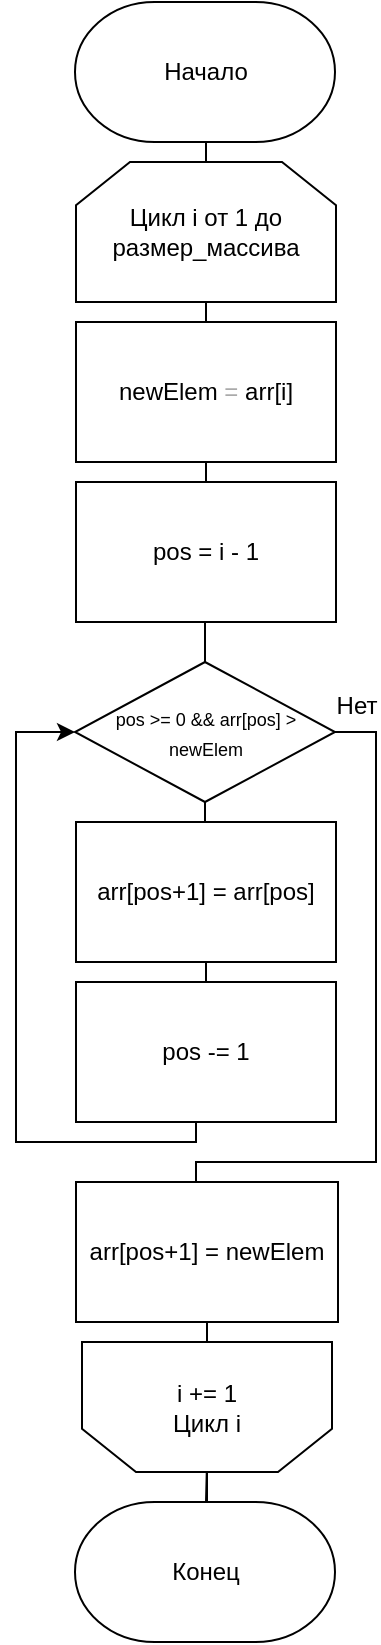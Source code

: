 <mxfile version="11.3.0" type="device" pages="6"><diagram id="YFT6iULKjgdAHKaXJqeJ" name="Page-1"><mxGraphModel dx="1090" dy="646" grid="1" gridSize="10" guides="1" tooltips="1" connect="1" arrows="1" fold="1" page="1" pageScale="1" pageWidth="850" pageHeight="1100" math="0" shadow="0"><root><mxCell id="0"/><mxCell id="1" parent="0"/><mxCell id="cNZarjsXFMbIw3kUUDoz-9" style="edgeStyle=orthogonalEdgeStyle;rounded=0;orthogonalLoop=1;jettySize=auto;html=1;entryX=0.5;entryY=0;entryDx=0;entryDy=0;endArrow=none;endFill=0;" parent="1" target="cNZarjsXFMbIw3kUUDoz-2" edge="1"><mxGeometry relative="1" as="geometry"><mxPoint x="425" y="80" as="sourcePoint"/></mxGeometry></mxCell><mxCell id="cNZarjsXFMbIw3kUUDoz-10" style="edgeStyle=orthogonalEdgeStyle;rounded=0;orthogonalLoop=1;jettySize=auto;html=1;entryX=0.5;entryY=0;entryDx=0;entryDy=0;endArrow=none;endFill=0;" parent="1" source="cNZarjsXFMbIw3kUUDoz-2" target="cNZarjsXFMbIw3kUUDoz-4" edge="1"><mxGeometry relative="1" as="geometry"/></mxCell><mxCell id="cNZarjsXFMbIw3kUUDoz-2" value="Цикл i от 1 до размер_массива" style="shape=loopLimit;whiteSpace=wrap;html=1;size=27;arcSize=25;" parent="1" vertex="1"><mxGeometry x="360" y="90" width="130" height="70" as="geometry"/></mxCell><mxCell id="cNZarjsXFMbIw3kUUDoz-11" style="edgeStyle=orthogonalEdgeStyle;rounded=0;orthogonalLoop=1;jettySize=auto;html=1;entryX=0.5;entryY=0;entryDx=0;entryDy=0;endArrow=none;endFill=0;" parent="1" source="cNZarjsXFMbIw3kUUDoz-4" target="cNZarjsXFMbIw3kUUDoz-5" edge="1"><mxGeometry relative="1" as="geometry"/></mxCell><mxCell id="cNZarjsXFMbIw3kUUDoz-4" value="&lt;span&gt;newElem&lt;/span&gt;&lt;span style=&quot;color: rgb(192 , 192 , 192)&quot;&gt; &lt;/span&gt;&lt;span style=&quot;color: rgb(170 , 170 , 170)&quot;&gt;=&lt;/span&gt;&lt;span style=&quot;color: rgb(192 , 192 , 192)&quot;&gt; &lt;/span&gt;&lt;span&gt;arr[i]&lt;/span&gt;" style="rounded=0;whiteSpace=wrap;html=1;" parent="1" vertex="1"><mxGeometry x="360" y="170" width="130" height="70" as="geometry"/></mxCell><mxCell id="cNZarjsXFMbIw3kUUDoz-13" style="edgeStyle=orthogonalEdgeStyle;rounded=0;orthogonalLoop=1;jettySize=auto;html=1;entryX=0.5;entryY=0;entryDx=0;entryDy=0;endArrow=none;endFill=0;" parent="1" source="cNZarjsXFMbIw3kUUDoz-5" target="cNZarjsXFMbIw3kUUDoz-12" edge="1"><mxGeometry relative="1" as="geometry"><Array as="points"><mxPoint x="425" y="330"/></Array></mxGeometry></mxCell><mxCell id="cNZarjsXFMbIw3kUUDoz-5" value="pos = i - 1" style="rounded=0;whiteSpace=wrap;html=1;" parent="1" vertex="1"><mxGeometry x="360" y="250" width="130" height="70" as="geometry"/></mxCell><mxCell id="cNZarjsXFMbIw3kUUDoz-17" style="edgeStyle=orthogonalEdgeStyle;rounded=0;orthogonalLoop=1;jettySize=auto;html=1;entryX=0.5;entryY=0;entryDx=0;entryDy=0;endArrow=none;endFill=0;" parent="1" source="cNZarjsXFMbIw3kUUDoz-12" target="cNZarjsXFMbIw3kUUDoz-14" edge="1"><mxGeometry relative="1" as="geometry"/></mxCell><mxCell id="cNZarjsXFMbIw3kUUDoz-22" style="edgeStyle=orthogonalEdgeStyle;rounded=0;orthogonalLoop=1;jettySize=auto;html=1;endArrow=none;endFill=0;exitX=1;exitY=0.5;exitDx=0;exitDy=0;entryX=0.5;entryY=0;entryDx=0;entryDy=0;" parent="1" source="cNZarjsXFMbIw3kUUDoz-12" target="cNZarjsXFMbIw3kUUDoz-20" edge="1"><mxGeometry relative="1" as="geometry"><mxPoint x="670" y="580" as="targetPoint"/><Array as="points"><mxPoint x="510" y="375"/><mxPoint x="510" y="590"/><mxPoint x="420" y="590"/></Array></mxGeometry></mxCell><mxCell id="cNZarjsXFMbIw3kUUDoz-23" value="Нет" style="text;html=1;resizable=0;points=[];align=center;verticalAlign=middle;labelBackgroundColor=#ffffff;" parent="cNZarjsXFMbIw3kUUDoz-22" vertex="1" connectable="0"><mxGeometry x="-0.862" y="-1" relative="1" as="geometry"><mxPoint x="-9" y="-16.5" as="offset"/></mxGeometry></mxCell><mxCell id="cNZarjsXFMbIw3kUUDoz-12" value="&lt;font style=&quot;font-size: 9px&quot;&gt;pos &amp;gt;= 0 &amp;amp;&amp;amp; arr[pos] &amp;gt; newElem&lt;/font&gt;" style="rhombus;whiteSpace=wrap;html=1;" parent="1" vertex="1"><mxGeometry x="359.5" y="340" width="130" height="70" as="geometry"/></mxCell><mxCell id="cNZarjsXFMbIw3kUUDoz-18" style="edgeStyle=orthogonalEdgeStyle;rounded=0;orthogonalLoop=1;jettySize=auto;html=1;entryX=0.5;entryY=0;entryDx=0;entryDy=0;endArrow=none;endFill=0;" parent="1" source="cNZarjsXFMbIw3kUUDoz-14" target="cNZarjsXFMbIw3kUUDoz-15" edge="1"><mxGeometry relative="1" as="geometry"/></mxCell><mxCell id="cNZarjsXFMbIw3kUUDoz-14" value="arr[pos+1] = arr[pos]" style="rounded=0;whiteSpace=wrap;html=1;" parent="1" vertex="1"><mxGeometry x="360" y="420" width="130" height="70" as="geometry"/></mxCell><mxCell id="cNZarjsXFMbIw3kUUDoz-24" style="edgeStyle=orthogonalEdgeStyle;rounded=0;orthogonalLoop=1;jettySize=auto;html=1;endArrow=classic;endFill=1;exitX=0.5;exitY=1;exitDx=0;exitDy=0;entryX=0;entryY=0.5;entryDx=0;entryDy=0;" parent="1" source="cNZarjsXFMbIw3kUUDoz-15" target="cNZarjsXFMbIw3kUUDoz-12" edge="1"><mxGeometry relative="1" as="geometry"><mxPoint x="420" y="570" as="sourcePoint"/><Array as="points"><mxPoint x="420" y="580"/><mxPoint x="330" y="580"/><mxPoint x="330" y="375"/></Array><mxPoint x="350" y="350" as="targetPoint"/></mxGeometry></mxCell><mxCell id="cNZarjsXFMbIw3kUUDoz-15" value="pos -= 1" style="rounded=0;whiteSpace=wrap;html=1;" parent="1" vertex="1"><mxGeometry x="360" y="500" width="130" height="70" as="geometry"/></mxCell><mxCell id="cNZarjsXFMbIw3kUUDoz-28" style="edgeStyle=orthogonalEdgeStyle;rounded=0;orthogonalLoop=1;jettySize=auto;html=1;entryX=0.5;entryY=1;entryDx=0;entryDy=0;endArrow=none;endFill=0;" parent="1" source="cNZarjsXFMbIw3kUUDoz-20" target="cNZarjsXFMbIw3kUUDoz-27" edge="1"><mxGeometry relative="1" as="geometry"/></mxCell><mxCell id="cNZarjsXFMbIw3kUUDoz-20" value="arr[pos+1] = newElem" style="rounded=0;whiteSpace=wrap;html=1;" parent="1" vertex="1"><mxGeometry x="360" y="600" width="131" height="70" as="geometry"/></mxCell><mxCell id="8uq_XY_TCyBuWDL_86oq-12" style="edgeStyle=orthogonalEdgeStyle;rounded=0;orthogonalLoop=1;jettySize=auto;html=1;endArrow=none;endFill=0;" parent="1" target="cNZarjsXFMbIw3kUUDoz-27" edge="1"><mxGeometry relative="1" as="geometry"><mxPoint x="425.0" y="760" as="sourcePoint"/></mxGeometry></mxCell><mxCell id="cNZarjsXFMbIw3kUUDoz-27" value="&lt;div&gt;i += 1&lt;/div&gt;&lt;div&gt;Цикл i&lt;br&gt;&lt;/div&gt;" style="shape=loopLimit;align=center;rotation=90;horizontal=0;verticalAlign=middle;fontSize=12;html=1;whiteSpace=wrap;direction=south;size=27;arcSize=25;" parent="1" vertex="1"><mxGeometry x="393" y="650" width="65" height="125" as="geometry"/></mxCell><mxCell id="7KEDGIwUOjClOvQBySKQ-1" value="Начало" style="strokeWidth=1;html=1;shape=mxgraph.flowchart.terminator;whiteSpace=wrap;rounded=0;comic=0;" vertex="1" parent="1"><mxGeometry x="359.5" y="10" width="130" height="70" as="geometry"/></mxCell><mxCell id="7KEDGIwUOjClOvQBySKQ-2" value="Конец" style="strokeWidth=1;html=1;shape=mxgraph.flowchart.terminator;whiteSpace=wrap;rounded=0;comic=0;" vertex="1" parent="1"><mxGeometry x="359.5" y="760" width="130" height="70" as="geometry"/></mxCell></root></mxGraphModel></diagram><diagram id="06wiylZGmH5elr9QY76i" name="Page-2"><mxGraphModel dx="747" dy="443" grid="1" gridSize="10" guides="1" tooltips="1" connect="1" arrows="1" fold="1" page="1" pageScale="1" pageWidth="850" pageHeight="1100" math="0" shadow="0"><root><mxCell id="InSZGjhqbxoN3TbF9fFc-0"/><mxCell id="InSZGjhqbxoN3TbF9fFc-1" parent="InSZGjhqbxoN3TbF9fFc-0"/><mxCell id="6-eEI-pWD3EqtJ_uS21A-2" style="edgeStyle=orthogonalEdgeStyle;rounded=0;orthogonalLoop=1;jettySize=auto;html=1;endArrow=none;endFill=0;dashed=1;" parent="InSZGjhqbxoN3TbF9fFc-1" edge="1"><mxGeometry relative="1" as="geometry"><mxPoint x="520" y="50" as="targetPoint"/><mxPoint x="480" y="50" as="sourcePoint"/></mxGeometry></mxCell><mxCell id="6-eEI-pWD3EqtJ_uS21A-4" style="edgeStyle=orthogonalEdgeStyle;rounded=0;orthogonalLoop=1;jettySize=auto;html=1;entryX=0.5;entryY=0;entryDx=0;entryDy=0;endArrow=none;endFill=0;" parent="InSZGjhqbxoN3TbF9fFc-1" target="6-eEI-pWD3EqtJ_uS21A-3" edge="1"><mxGeometry relative="1" as="geometry"><mxPoint x="420" y="80" as="sourcePoint"/></mxGeometry></mxCell><mxCell id="6-eEI-pWD3EqtJ_uS21A-1" value="qsort(array, first, last)" style="strokeWidth=2;html=1;shape=mxgraph.flowchart.annotation_1;align=left;pointerEvents=1;connectable=0;" parent="InSZGjhqbxoN3TbF9fFc-1" vertex="1"><mxGeometry x="520" y="20" width="50" height="60" as="geometry"/></mxCell><mxCell id="VEq5a-x_BZtb5l6prXis-0" style="edgeStyle=orthogonalEdgeStyle;rounded=0;orthogonalLoop=1;jettySize=auto;html=1;entryX=0.5;entryY=0;entryDx=0;entryDy=0;endArrow=none;endFill=0;exitX=1;exitY=0.5;exitDx=0;exitDy=0;" parent="InSZGjhqbxoN3TbF9fFc-1" source="6-eEI-pWD3EqtJ_uS21A-3" target="6-eEI-pWD3EqtJ_uS21A-5" edge="1"><mxGeometry relative="1" as="geometry"><Array as="points"><mxPoint x="510" y="130"/><mxPoint x="510" y="170"/><mxPoint x="420" y="170"/></Array></mxGeometry></mxCell><mxCell id="VEq5a-x_BZtb5l6prXis-1" value="Да" style="text;html=1;resizable=0;points=[];align=center;verticalAlign=middle;labelBackgroundColor=#ffffff;" parent="VEq5a-x_BZtb5l6prXis-0" vertex="1" connectable="0"><mxGeometry x="-0.647" y="-4" relative="1" as="geometry"><mxPoint x="-6.5" y="-10" as="offset"/></mxGeometry></mxCell><mxCell id="VEq5a-x_BZtb5l6prXis-2" style="edgeStyle=orthogonalEdgeStyle;rounded=0;orthogonalLoop=1;jettySize=auto;html=1;endArrow=classic;endFill=1;exitX=0;exitY=0.5;exitDx=0;exitDy=0;" parent="InSZGjhqbxoN3TbF9fFc-1" source="6-eEI-pWD3EqtJ_uS21A-3" edge="1"><mxGeometry relative="1" as="geometry"><Array as="points"><mxPoint x="340" y="130"/><mxPoint x="340" y="410"/></Array><mxPoint x="420" y="410" as="targetPoint"/></mxGeometry></mxCell><mxCell id="6-eEI-pWD3EqtJ_uS21A-3" value="first &amp;lt; last" style="rhombus;whiteSpace=wrap;html=1;" parent="InSZGjhqbxoN3TbF9fFc-1" vertex="1"><mxGeometry x="360" y="100" width="120" height="60" as="geometry"/></mxCell><mxCell id="6-eEI-pWD3EqtJ_uS21A-8" style="edgeStyle=orthogonalEdgeStyle;rounded=0;orthogonalLoop=1;jettySize=auto;html=1;endArrow=none;endFill=0;" parent="InSZGjhqbxoN3TbF9fFc-1" source="6-eEI-pWD3EqtJ_uS21A-5" target="6-eEI-pWD3EqtJ_uS21A-7" edge="1"><mxGeometry relative="1" as="geometry"/></mxCell><mxCell id="6-eEI-pWD3EqtJ_uS21A-5" value="pivot = pivotList(array, first, last)" style="shape=process;whiteSpace=wrap;html=1;backgroundOutline=1;" parent="InSZGjhqbxoN3TbF9fFc-1" vertex="1"><mxGeometry x="360" y="180" width="120" height="60" as="geometry"/></mxCell><mxCell id="6-eEI-pWD3EqtJ_uS21A-10" style="edgeStyle=orthogonalEdgeStyle;rounded=0;orthogonalLoop=1;jettySize=auto;html=1;entryX=0.5;entryY=0;entryDx=0;entryDy=0;endArrow=none;endFill=0;" parent="InSZGjhqbxoN3TbF9fFc-1" source="6-eEI-pWD3EqtJ_uS21A-7" target="6-eEI-pWD3EqtJ_uS21A-9" edge="1"><mxGeometry relative="1" as="geometry"/></mxCell><mxCell id="6-eEI-pWD3EqtJ_uS21A-7" value="&lt;span style=&quot;text-align: left ; white-space: nowrap&quot;&gt;qsort&lt;/span&gt;(array, first, pivot)" style="shape=process;whiteSpace=wrap;html=1;backgroundOutline=1;" parent="InSZGjhqbxoN3TbF9fFc-1" vertex="1"><mxGeometry x="360" y="260" width="120" height="60" as="geometry"/></mxCell><mxCell id="6-eEI-pWD3EqtJ_uS21A-12" style="edgeStyle=orthogonalEdgeStyle;rounded=0;orthogonalLoop=1;jettySize=auto;html=1;entryX=0.5;entryY=0;entryDx=0;entryDy=0;endArrow=none;endFill=0;" parent="InSZGjhqbxoN3TbF9fFc-1" source="6-eEI-pWD3EqtJ_uS21A-9" edge="1"><mxGeometry relative="1" as="geometry"><mxPoint x="419.857" y="419.857" as="targetPoint"/></mxGeometry></mxCell><mxCell id="6-eEI-pWD3EqtJ_uS21A-9" value="&lt;span style=&quot;text-align: left ; white-space: nowrap&quot;&gt;qsort&lt;/span&gt;(array, pivot + 1, last)" style="shape=process;whiteSpace=wrap;html=1;backgroundOutline=1;" parent="InSZGjhqbxoN3TbF9fFc-1" vertex="1"><mxGeometry x="360" y="340" width="120" height="60" as="geometry"/></mxCell><mxCell id="xfCNuyoze8N3fM3qARGG-0" value="Начало" style="strokeWidth=1;html=1;shape=mxgraph.flowchart.terminator;whiteSpace=wrap;rounded=0;comic=0;" vertex="1" parent="InSZGjhqbxoN3TbF9fFc-1"><mxGeometry x="355" y="20" width="130" height="60" as="geometry"/></mxCell><mxCell id="ZgFgWm93_2ZLHKWg6BaV-0" value="Конец" style="strokeWidth=1;html=1;shape=mxgraph.flowchart.terminator;whiteSpace=wrap;rounded=0;comic=0;" vertex="1" parent="InSZGjhqbxoN3TbF9fFc-1"><mxGeometry x="355" y="420" width="130" height="60" as="geometry"/></mxCell></root></mxGraphModel></diagram><diagram id="Em2pUC5YFmBsbc3Fw5IC" name="Page-3"><mxGraphModel dx="1597" dy="443" grid="1" gridSize="10" guides="1" tooltips="1" connect="1" arrows="1" fold="1" page="1" pageScale="1" pageWidth="850" pageHeight="1100" math="0" shadow="0"><root><mxCell id="XJn9KBnomhbnY_kqqpdF-0"/><mxCell id="XJn9KBnomhbnY_kqqpdF-1" parent="XJn9KBnomhbnY_kqqpdF-0"/><mxCell id="Ofu-_sUFaq7rGkjugwwk-3" style="edgeStyle=orthogonalEdgeStyle;rounded=0;orthogonalLoop=1;jettySize=auto;html=1;endArrow=none;endFill=0;" parent="XJn9KBnomhbnY_kqqpdF-1" target="Uk_N4X-X2OULaUbA81DM-1" edge="1"><mxGeometry relative="1" as="geometry"><mxPoint x="140.0" y="80" as="sourcePoint"/></mxGeometry></mxCell><mxCell id="Ofu-_sUFaq7rGkjugwwk-2" style="edgeStyle=orthogonalEdgeStyle;rounded=0;orthogonalLoop=1;jettySize=auto;html=1;entryX=0.5;entryY=0;entryDx=0;entryDy=0;endArrow=none;endFill=0;" parent="XJn9KBnomhbnY_kqqpdF-1" source="Uk_N4X-X2OULaUbA81DM-1" target="Uk_N4X-X2OULaUbA81DM-2" edge="1"><mxGeometry relative="1" as="geometry"/></mxCell><mxCell id="Uk_N4X-X2OULaUbA81DM-1" value="left = 0" style="rounded=0;whiteSpace=wrap;html=1;" parent="XJn9KBnomhbnY_kqqpdF-1" vertex="1"><mxGeometry x="80" y="100" width="120" height="60" as="geometry"/></mxCell><mxCell id="Ofu-_sUFaq7rGkjugwwk-4" style="edgeStyle=orthogonalEdgeStyle;rounded=0;orthogonalLoop=1;jettySize=auto;html=1;entryX=0.5;entryY=0;entryDx=0;entryDy=0;endArrow=none;endFill=0;" parent="XJn9KBnomhbnY_kqqpdF-1" source="Uk_N4X-X2OULaUbA81DM-2" target="Uk_N4X-X2OULaUbA81DM-3" edge="1"><mxGeometry relative="1" as="geometry"/></mxCell><mxCell id="Uk_N4X-X2OULaUbA81DM-2" value="right = размер_массива - 1" style="rounded=0;whiteSpace=wrap;html=1;" parent="XJn9KBnomhbnY_kqqpdF-1" vertex="1"><mxGeometry x="80" y="180" width="120" height="60" as="geometry"/></mxCell><mxCell id="Ofu-_sUFaq7rGkjugwwk-5" style="edgeStyle=orthogonalEdgeStyle;rounded=0;orthogonalLoop=1;jettySize=auto;html=1;endArrow=none;endFill=0;exitX=0.5;exitY=1;exitDx=0;exitDy=0;" parent="XJn9KBnomhbnY_kqqpdF-1" source="Uk_N4X-X2OULaUbA81DM-3" target="Ofu-_sUFaq7rGkjugwwk-0" edge="1"><mxGeometry relative="1" as="geometry"><mxPoint x="210" y="290" as="sourcePoint"/><Array as="points"><mxPoint x="140" y="330"/><mxPoint x="140" y="330"/></Array></mxGeometry></mxCell><mxCell id="Ofu-_sUFaq7rGkjugwwk-7" value="Да" style="text;html=1;resizable=0;points=[];align=center;verticalAlign=middle;labelBackgroundColor=#ffffff;" parent="Ofu-_sUFaq7rGkjugwwk-5" vertex="1" connectable="0"><mxGeometry x="-0.717" y="-1" relative="1" as="geometry"><mxPoint x="16" y="7.5" as="offset"/></mxGeometry></mxCell><mxCell id="MI97Q7COrqmkCy-txc1X-2" style="edgeStyle=orthogonalEdgeStyle;rounded=0;orthogonalLoop=1;jettySize=auto;html=1;endArrow=classic;endFill=1;" parent="XJn9KBnomhbnY_kqqpdF-1" source="Uk_N4X-X2OULaUbA81DM-3" edge="1"><mxGeometry relative="1" as="geometry"><mxPoint x="40" y="290.0" as="targetPoint"/></mxGeometry></mxCell><mxCell id="Uk_N4X-X2OULaUbA81DM-3" value="left &amp;lt; right" style="rhombus;whiteSpace=wrap;html=1;" parent="XJn9KBnomhbnY_kqqpdF-1" vertex="1"><mxGeometry x="80" y="260" width="120" height="60" as="geometry"/></mxCell><mxCell id="Ofu-_sUFaq7rGkjugwwk-13" style="edgeStyle=orthogonalEdgeStyle;rounded=0;orthogonalLoop=1;jettySize=auto;html=1;entryX=0.5;entryY=0;entryDx=0;entryDy=0;endArrow=none;endFill=0;" parent="XJn9KBnomhbnY_kqqpdF-1" source="Ofu-_sUFaq7rGkjugwwk-0" target="Ofu-_sUFaq7rGkjugwwk-8" edge="1"><mxGeometry relative="1" as="geometry"/></mxCell><mxCell id="Ofu-_sUFaq7rGkjugwwk-0" value="Цикл i от left до right" style="shape=loopLimit;whiteSpace=wrap;html=1;size=27;arcSize=25;" parent="XJn9KBnomhbnY_kqqpdF-1" vertex="1"><mxGeometry x="80" y="340" width="120" height="60" as="geometry"/></mxCell><mxCell id="Ofu-_sUFaq7rGkjugwwk-19" style="edgeStyle=orthogonalEdgeStyle;rounded=0;orthogonalLoop=1;jettySize=auto;html=1;entryX=0.5;entryY=0;entryDx=0;entryDy=0;endArrow=none;endFill=0;" parent="XJn9KBnomhbnY_kqqpdF-1" source="Ofu-_sUFaq7rGkjugwwk-1" target="Ofu-_sUFaq7rGkjugwwk-10" edge="1"><mxGeometry relative="1" as="geometry"/></mxCell><mxCell id="Ofu-_sUFaq7rGkjugwwk-1" value="&lt;div&gt;i += 1&lt;/div&gt;&lt;div&gt;Цикл i&lt;br&gt;&lt;/div&gt;" style="shape=loopLimit;align=center;rotation=90;horizontal=0;verticalAlign=middle;fontSize=12;html=1;whiteSpace=wrap;direction=south;size=27;arcSize=25;" parent="XJn9KBnomhbnY_kqqpdF-1" vertex="1"><mxGeometry x="113" y="550" width="54" height="115" as="geometry"/></mxCell><mxCell id="Ofu-_sUFaq7rGkjugwwk-14" style="edgeStyle=orthogonalEdgeStyle;rounded=0;orthogonalLoop=1;jettySize=auto;html=1;entryX=0.5;entryY=0;entryDx=0;entryDy=0;endArrow=none;endFill=0;exitX=1;exitY=0.5;exitDx=0;exitDy=0;" parent="XJn9KBnomhbnY_kqqpdF-1" source="Ofu-_sUFaq7rGkjugwwk-8" target="Ofu-_sUFaq7rGkjugwwk-9" edge="1"><mxGeometry relative="1" as="geometry"><Array as="points"><mxPoint x="230" y="450"/><mxPoint x="230" y="490"/><mxPoint x="140" y="490"/></Array></mxGeometry></mxCell><mxCell id="Ofu-_sUFaq7rGkjugwwk-15" value="Да" style="text;html=1;resizable=0;points=[];align=center;verticalAlign=middle;labelBackgroundColor=#ffffff;" parent="Ofu-_sUFaq7rGkjugwwk-14" vertex="1" connectable="0"><mxGeometry x="-0.718" y="1" relative="1" as="geometry"><mxPoint x="-4" y="-9" as="offset"/></mxGeometry></mxCell><mxCell id="Ofu-_sUFaq7rGkjugwwk-17" style="edgeStyle=orthogonalEdgeStyle;rounded=0;orthogonalLoop=1;jettySize=auto;html=1;exitX=0;exitY=0.5;exitDx=0;exitDy=0;endArrow=classic;endFill=1;" parent="XJn9KBnomhbnY_kqqpdF-1" source="Ofu-_sUFaq7rGkjugwwk-8" edge="1"><mxGeometry relative="1" as="geometry"><mxPoint x="140" y="570.0" as="targetPoint"/><Array as="points"><mxPoint x="50" y="450"/><mxPoint x="50" y="570"/></Array></mxGeometry></mxCell><mxCell id="Ofu-_sUFaq7rGkjugwwk-8" value="&lt;font style=&quot;font-size: 11px&quot;&gt;array[i + 1] &amp;lt; array[i]&lt;/font&gt;" style="rhombus;whiteSpace=wrap;html=1;" parent="XJn9KBnomhbnY_kqqpdF-1" vertex="1"><mxGeometry x="80" y="420" width="120" height="60" as="geometry"/></mxCell><mxCell id="Ofu-_sUFaq7rGkjugwwk-18" style="edgeStyle=orthogonalEdgeStyle;rounded=0;orthogonalLoop=1;jettySize=auto;html=1;entryX=0.5;entryY=1;entryDx=0;entryDy=0;endArrow=none;endFill=0;" parent="XJn9KBnomhbnY_kqqpdF-1" source="Ofu-_sUFaq7rGkjugwwk-9" target="Ofu-_sUFaq7rGkjugwwk-1" edge="1"><mxGeometry relative="1" as="geometry"/></mxCell><mxCell id="Ofu-_sUFaq7rGkjugwwk-9" value="swap(array[i], array[i + 1])" style="shape=process;whiteSpace=wrap;html=1;backgroundOutline=1;" parent="XJn9KBnomhbnY_kqqpdF-1" vertex="1"><mxGeometry x="80" y="500" width="120" height="60" as="geometry"/></mxCell><mxCell id="Ofu-_sUFaq7rGkjugwwk-22" style="edgeStyle=orthogonalEdgeStyle;rounded=0;orthogonalLoop=1;jettySize=auto;html=1;entryX=0.5;entryY=0;entryDx=0;entryDy=0;endArrow=none;endFill=0;" parent="XJn9KBnomhbnY_kqqpdF-1" source="Ofu-_sUFaq7rGkjugwwk-10" target="Ofu-_sUFaq7rGkjugwwk-20" edge="1"><mxGeometry relative="1" as="geometry"/></mxCell><mxCell id="Ofu-_sUFaq7rGkjugwwk-10" value="right -= 1" style="rounded=0;whiteSpace=wrap;html=1;" parent="XJn9KBnomhbnY_kqqpdF-1" vertex="1"><mxGeometry x="80" y="660" width="120" height="60" as="geometry"/></mxCell><mxCell id="Ofu-_sUFaq7rGkjugwwk-20" value="A" style="ellipse;whiteSpace=wrap;html=1;aspect=fixed;fontSize=12;align=center;" parent="XJn9KBnomhbnY_kqqpdF-1" vertex="1"><mxGeometry x="125" y="740" width="30" height="30" as="geometry"/></mxCell><mxCell id="Ofu-_sUFaq7rGkjugwwk-36" style="edgeStyle=orthogonalEdgeStyle;rounded=0;orthogonalLoop=1;jettySize=auto;html=1;entryX=0.5;entryY=0;entryDx=0;entryDy=0;endArrow=none;endFill=0;" parent="XJn9KBnomhbnY_kqqpdF-1" source="Ofu-_sUFaq7rGkjugwwk-23" target="Ofu-_sUFaq7rGkjugwwk-25" edge="1"><mxGeometry relative="1" as="geometry"/></mxCell><mxCell id="Ofu-_sUFaq7rGkjugwwk-23" value="A" style="ellipse;whiteSpace=wrap;html=1;aspect=fixed;fontSize=12;align=center;" parent="XJn9KBnomhbnY_kqqpdF-1" vertex="1"><mxGeometry x="345" y="30" width="30" height="30" as="geometry"/></mxCell><mxCell id="Ofu-_sUFaq7rGkjugwwk-37" style="edgeStyle=orthogonalEdgeStyle;rounded=0;orthogonalLoop=1;jettySize=auto;html=1;entryX=0.5;entryY=0;entryDx=0;entryDy=0;endArrow=none;endFill=0;" parent="XJn9KBnomhbnY_kqqpdF-1" source="Ofu-_sUFaq7rGkjugwwk-25" target="Ofu-_sUFaq7rGkjugwwk-30" edge="1"><mxGeometry relative="1" as="geometry"/></mxCell><mxCell id="Ofu-_sUFaq7rGkjugwwk-25" value="Цикл i от right до left" style="shape=loopLimit;whiteSpace=wrap;html=1;size=27;arcSize=25;" parent="XJn9KBnomhbnY_kqqpdF-1" vertex="1"><mxGeometry x="299.5" y="80" width="120" height="60" as="geometry"/></mxCell><mxCell id="Ofu-_sUFaq7rGkjugwwk-40" style="edgeStyle=orthogonalEdgeStyle;rounded=0;orthogonalLoop=1;jettySize=auto;html=1;entryX=0.5;entryY=0;entryDx=0;entryDy=0;endArrow=none;endFill=0;" parent="XJn9KBnomhbnY_kqqpdF-1" source="Ofu-_sUFaq7rGkjugwwk-26" target="Ofu-_sUFaq7rGkjugwwk-39" edge="1"><mxGeometry relative="1" as="geometry"/></mxCell><mxCell id="Ofu-_sUFaq7rGkjugwwk-26" value="&lt;div&gt;i -= 1&lt;/div&gt;&lt;div&gt;Цикл i&lt;br&gt;&lt;/div&gt;" style="shape=loopLimit;align=center;rotation=90;horizontal=0;verticalAlign=middle;fontSize=12;html=1;whiteSpace=wrap;direction=south;size=27;arcSize=25;" parent="XJn9KBnomhbnY_kqqpdF-1" vertex="1"><mxGeometry x="332.5" y="290" width="54" height="115" as="geometry"/></mxCell><mxCell id="Ofu-_sUFaq7rGkjugwwk-27" style="edgeStyle=orthogonalEdgeStyle;rounded=0;orthogonalLoop=1;jettySize=auto;html=1;entryX=0.5;entryY=0;entryDx=0;entryDy=0;endArrow=none;endFill=0;exitX=1;exitY=0.5;exitDx=0;exitDy=0;" parent="XJn9KBnomhbnY_kqqpdF-1" source="Ofu-_sUFaq7rGkjugwwk-30" target="Ofu-_sUFaq7rGkjugwwk-31" edge="1"><mxGeometry relative="1" as="geometry"><Array as="points"><mxPoint x="449.5" y="190"/><mxPoint x="449.5" y="230"/><mxPoint x="359.5" y="230"/></Array></mxGeometry></mxCell><mxCell id="Ofu-_sUFaq7rGkjugwwk-28" value="Да" style="text;html=1;resizable=0;points=[];align=center;verticalAlign=middle;labelBackgroundColor=#ffffff;" parent="Ofu-_sUFaq7rGkjugwwk-27" vertex="1" connectable="0"><mxGeometry x="-0.718" y="1" relative="1" as="geometry"><mxPoint x="-4" y="-9" as="offset"/></mxGeometry></mxCell><mxCell id="Ofu-_sUFaq7rGkjugwwk-29" style="edgeStyle=orthogonalEdgeStyle;rounded=0;orthogonalLoop=1;jettySize=auto;html=1;exitX=0;exitY=0.5;exitDx=0;exitDy=0;endArrow=none;endFill=0;" parent="XJn9KBnomhbnY_kqqpdF-1" source="Ofu-_sUFaq7rGkjugwwk-30" edge="1"><mxGeometry relative="1" as="geometry"><mxPoint x="359.5" y="309.862" as="targetPoint"/><Array as="points"><mxPoint x="269.5" y="190"/><mxPoint x="269.5" y="310"/></Array></mxGeometry></mxCell><mxCell id="Ofu-_sUFaq7rGkjugwwk-30" value="&lt;font style=&quot;font-size: 11px&quot;&gt;array[i - 1] &amp;gt; array[i]&lt;/font&gt;" style="rhombus;whiteSpace=wrap;html=1;" parent="XJn9KBnomhbnY_kqqpdF-1" vertex="1"><mxGeometry x="299.5" y="160" width="120" height="60" as="geometry"/></mxCell><mxCell id="Ofu-_sUFaq7rGkjugwwk-38" style="edgeStyle=orthogonalEdgeStyle;rounded=0;orthogonalLoop=1;jettySize=auto;html=1;endArrow=none;endFill=0;" parent="XJn9KBnomhbnY_kqqpdF-1" source="Ofu-_sUFaq7rGkjugwwk-31" edge="1"><mxGeometry relative="1" as="geometry"><mxPoint x="359.5" y="320" as="targetPoint"/></mxGeometry></mxCell><mxCell id="Ofu-_sUFaq7rGkjugwwk-31" value="swap(array[i - 1], array[i])" style="shape=process;whiteSpace=wrap;html=1;backgroundOutline=1;" parent="XJn9KBnomhbnY_kqqpdF-1" vertex="1"><mxGeometry x="299.5" y="240" width="120" height="60" as="geometry"/></mxCell><mxCell id="CXKERHcmEsY6cv-CcLfy-1" style="edgeStyle=orthogonalEdgeStyle;rounded=0;orthogonalLoop=1;jettySize=auto;html=1;entryX=0.5;entryY=0;entryDx=0;entryDy=0;endArrow=none;endFill=0;" parent="XJn9KBnomhbnY_kqqpdF-1" source="Ofu-_sUFaq7rGkjugwwk-39" target="CXKERHcmEsY6cv-CcLfy-0" edge="1"><mxGeometry relative="1" as="geometry"/></mxCell><mxCell id="Ofu-_sUFaq7rGkjugwwk-39" value="left += 1" style="rounded=0;whiteSpace=wrap;html=1;" parent="XJn9KBnomhbnY_kqqpdF-1" vertex="1"><mxGeometry x="300" y="390" width="120" height="60" as="geometry"/></mxCell><mxCell id="CXKERHcmEsY6cv-CcLfy-0" value="B" style="ellipse;whiteSpace=wrap;html=1;aspect=fixed;fontSize=12;align=center;" parent="XJn9KBnomhbnY_kqqpdF-1" vertex="1"><mxGeometry x="345" y="470" width="30" height="30" as="geometry"/></mxCell><mxCell id="MI97Q7COrqmkCy-txc1X-0" style="edgeStyle=orthogonalEdgeStyle;rounded=0;orthogonalLoop=1;jettySize=auto;html=1;entryX=1;entryY=0.5;entryDx=0;entryDy=0;endArrow=classic;endFill=1;" parent="XJn9KBnomhbnY_kqqpdF-1" source="CXKERHcmEsY6cv-CcLfy-2" target="Uk_N4X-X2OULaUbA81DM-3" edge="1"><mxGeometry relative="1" as="geometry"/></mxCell><mxCell id="CXKERHcmEsY6cv-CcLfy-2" value="B" style="ellipse;whiteSpace=wrap;html=1;aspect=fixed;fontSize=12;align=center;" parent="XJn9KBnomhbnY_kqqpdF-1" vertex="1"><mxGeometry x="230" y="275" width="30" height="30" as="geometry"/></mxCell><mxCell id="MI97Q7COrqmkCy-txc1X-3" value="Нет" style="text;html=1;resizable=0;points=[];autosize=1;align=left;verticalAlign=top;spacingTop=-4;" parent="XJn9KBnomhbnY_kqqpdF-1" vertex="1"><mxGeometry x="48" y="270" width="40" height="20" as="geometry"/></mxCell><mxCell id="tRGAeVNL9VHnN0BBmofS-0" value="Конец" style="strokeWidth=1;html=1;shape=mxgraph.flowchart.terminator;whiteSpace=wrap;rounded=0;comic=0;" vertex="1" parent="XJn9KBnomhbnY_kqqpdF-1"><mxGeometry x="-90" y="260" width="130" height="60" as="geometry"/></mxCell><mxCell id="tRGAeVNL9VHnN0BBmofS-1" value="Начало" style="strokeWidth=1;html=1;shape=mxgraph.flowchart.terminator;whiteSpace=wrap;rounded=0;comic=0;" vertex="1" parent="XJn9KBnomhbnY_kqqpdF-1"><mxGeometry x="75" y="20" width="130" height="60" as="geometry"/></mxCell></root></mxGraphModel></diagram><diagram id="3zBc94mj75j7NsVrtHHt" name="Page-4"><mxGraphModel dx="747" dy="443" grid="1" gridSize="10" guides="1" tooltips="1" connect="1" arrows="1" fold="1" page="1" pageScale="1" pageWidth="850" pageHeight="1100" math="0" shadow="0"><root><mxCell id="2vDhmE_UQi6agOfUQOOF-0"/><mxCell id="2vDhmE_UQi6agOfUQOOF-1" parent="2vDhmE_UQi6agOfUQOOF-0"/><mxCell id="M2SvooUg2CvgrAoSHjR--2" style="edgeStyle=orthogonalEdgeStyle;rounded=0;orthogonalLoop=1;jettySize=auto;html=1;endArrow=none;endFill=0;" parent="2vDhmE_UQi6agOfUQOOF-1" target="M2SvooUg2CvgrAoSHjR--0" edge="1"><mxGeometry relative="1" as="geometry"><mxPoint x="170" y="80" as="sourcePoint"/></mxGeometry></mxCell><mxCell id="MiFHw4RhLHaGmWX8euGW-1" style="edgeStyle=orthogonalEdgeStyle;rounded=0;orthogonalLoop=1;jettySize=auto;html=1;endArrow=none;endFill=0;dashed=1;exitX=1;exitY=0.5;exitDx=0;exitDy=0;exitPerimeter=0;" parent="2vDhmE_UQi6agOfUQOOF-1" source="2zpCFqrody_Z0iRY_5_z-3" edge="1"><mxGeometry relative="1" as="geometry"><mxPoint x="280" y="50" as="targetPoint"/><mxPoint x="229.999" y="30.143" as="sourcePoint"/></mxGeometry></mxCell><mxCell id="M2SvooUg2CvgrAoSHjR--3" style="edgeStyle=orthogonalEdgeStyle;rounded=0;orthogonalLoop=1;jettySize=auto;html=1;entryX=0.5;entryY=0;entryDx=0;entryDy=0;endArrow=none;endFill=0;" parent="2vDhmE_UQi6agOfUQOOF-1" source="M2SvooUg2CvgrAoSHjR--0" target="M2SvooUg2CvgrAoSHjR--1" edge="1"><mxGeometry relative="1" as="geometry"/></mxCell><mxCell id="M2SvooUg2CvgrAoSHjR--0" value="pivotValue = list[first]" style="rounded=0;whiteSpace=wrap;html=1;" parent="2vDhmE_UQi6agOfUQOOF-1" vertex="1"><mxGeometry x="110" y="100" width="120" height="60" as="geometry"/></mxCell><mxCell id="XXdCVZ6aoAJDjHJwexPt-1" style="edgeStyle=orthogonalEdgeStyle;rounded=0;orthogonalLoop=1;jettySize=auto;html=1;entryX=0.5;entryY=0;entryDx=0;entryDy=0;endArrow=none;endFill=0;" parent="2vDhmE_UQi6agOfUQOOF-1" source="M2SvooUg2CvgrAoSHjR--1" target="XXdCVZ6aoAJDjHJwexPt-0" edge="1"><mxGeometry relative="1" as="geometry"/></mxCell><mxCell id="M2SvooUg2CvgrAoSHjR--1" value="pivotPoint = first" style="rounded=0;whiteSpace=wrap;html=1;" parent="2vDhmE_UQi6agOfUQOOF-1" vertex="1"><mxGeometry x="110" y="180" width="120" height="60" as="geometry"/></mxCell><mxCell id="XXdCVZ6aoAJDjHJwexPt-4" style="edgeStyle=orthogonalEdgeStyle;rounded=0;orthogonalLoop=1;jettySize=auto;html=1;entryX=0.5;entryY=0;entryDx=0;entryDy=0;endArrow=none;endFill=0;" parent="2vDhmE_UQi6agOfUQOOF-1" source="XXdCVZ6aoAJDjHJwexPt-0" target="XXdCVZ6aoAJDjHJwexPt-2" edge="1"><mxGeometry relative="1" as="geometry"/></mxCell><mxCell id="XXdCVZ6aoAJDjHJwexPt-0" value="Цикл i от first + 1 до last" style="shape=loopLimit;whiteSpace=wrap;html=1;size=27;arcSize=25;" parent="2vDhmE_UQi6agOfUQOOF-1" vertex="1"><mxGeometry x="110" y="260" width="120" height="60" as="geometry"/></mxCell><mxCell id="XXdCVZ6aoAJDjHJwexPt-7" style="edgeStyle=orthogonalEdgeStyle;rounded=0;orthogonalLoop=1;jettySize=auto;html=1;entryX=0.5;entryY=0;entryDx=0;entryDy=0;endArrow=none;endFill=0;exitX=1;exitY=0.5;exitDx=0;exitDy=0;" parent="2vDhmE_UQi6agOfUQOOF-1" source="XXdCVZ6aoAJDjHJwexPt-2" target="XXdCVZ6aoAJDjHJwexPt-5" edge="1"><mxGeometry relative="1" as="geometry"><Array as="points"><mxPoint x="260" y="370"/><mxPoint x="260" y="410"/><mxPoint x="170" y="410"/></Array></mxGeometry></mxCell><mxCell id="IT24EwBf6iVyjhivlq10-3" value="Да" style="text;html=1;resizable=0;points=[];align=center;verticalAlign=middle;labelBackgroundColor=#ffffff;" parent="XXdCVZ6aoAJDjHJwexPt-7" vertex="1" connectable="0"><mxGeometry x="-0.74" y="1" relative="1" as="geometry"><mxPoint x="-2.5" y="-9" as="offset"/></mxGeometry></mxCell><mxCell id="IT24EwBf6iVyjhivlq10-4" style="edgeStyle=orthogonalEdgeStyle;rounded=0;orthogonalLoop=1;jettySize=auto;html=1;endArrow=classic;endFill=1;exitX=0;exitY=0.5;exitDx=0;exitDy=0;" parent="2vDhmE_UQi6agOfUQOOF-1" source="XXdCVZ6aoAJDjHJwexPt-2" edge="1"><mxGeometry relative="1" as="geometry"><mxPoint x="170" y="570" as="targetPoint"/><Array as="points"><mxPoint x="80" y="370"/><mxPoint x="80" y="570"/></Array></mxGeometry></mxCell><mxCell id="XXdCVZ6aoAJDjHJwexPt-2" value="list[i] &amp;lt; pivotValue" style="rhombus;whiteSpace=wrap;html=1;" parent="2vDhmE_UQi6agOfUQOOF-1" vertex="1"><mxGeometry x="110" y="340" width="120" height="60" as="geometry"/></mxCell><mxCell id="XXdCVZ6aoAJDjHJwexPt-8" style="edgeStyle=orthogonalEdgeStyle;rounded=0;orthogonalLoop=1;jettySize=auto;html=1;entryX=0.5;entryY=0;entryDx=0;entryDy=0;endArrow=none;endFill=0;" parent="2vDhmE_UQi6agOfUQOOF-1" source="XXdCVZ6aoAJDjHJwexPt-5" target="XXdCVZ6aoAJDjHJwexPt-6" edge="1"><mxGeometry relative="1" as="geometry"/></mxCell><mxCell id="XXdCVZ6aoAJDjHJwexPt-5" value="pivotPoint += 1" style="rounded=0;whiteSpace=wrap;html=1;" parent="2vDhmE_UQi6agOfUQOOF-1" vertex="1"><mxGeometry x="110" y="420" width="120" height="60" as="geometry"/></mxCell><mxCell id="IT24EwBf6iVyjhivlq10-1" style="edgeStyle=orthogonalEdgeStyle;rounded=0;orthogonalLoop=1;jettySize=auto;html=1;entryX=0.5;entryY=1;entryDx=0;entryDy=0;endArrow=none;endFill=0;" parent="2vDhmE_UQi6agOfUQOOF-1" source="XXdCVZ6aoAJDjHJwexPt-6" target="IT24EwBf6iVyjhivlq10-0" edge="1"><mxGeometry relative="1" as="geometry"/></mxCell><mxCell id="XXdCVZ6aoAJDjHJwexPt-6" value="&lt;font style=&quot;font-size: 11px&quot;&gt;swap(list[pivotPoint], list[i])&lt;/font&gt;" style="shape=process;whiteSpace=wrap;html=1;backgroundOutline=1;" parent="2vDhmE_UQi6agOfUQOOF-1" vertex="1"><mxGeometry x="110" y="500" width="120" height="60" as="geometry"/></mxCell><mxCell id="XXdCVZ6aoAJDjHJwexPt-13" style="edgeStyle=orthogonalEdgeStyle;rounded=0;orthogonalLoop=1;jettySize=auto;html=1;entryX=0.5;entryY=0;entryDx=0;entryDy=0;endArrow=none;endFill=0;" parent="2vDhmE_UQi6agOfUQOOF-1" source="XXdCVZ6aoAJDjHJwexPt-9" edge="1"><mxGeometry relative="1" as="geometry"><mxPoint x="170.143" y="739.857" as="targetPoint"/></mxGeometry></mxCell><mxCell id="XXdCVZ6aoAJDjHJwexPt-9" value="swap(list[first], list[pivotPoint])" style="shape=process;whiteSpace=wrap;html=1;backgroundOutline=1;" parent="2vDhmE_UQi6agOfUQOOF-1" vertex="1"><mxGeometry x="110" y="660" width="120" height="60" as="geometry"/></mxCell><mxCell id="IT24EwBf6iVyjhivlq10-2" style="edgeStyle=orthogonalEdgeStyle;rounded=0;orthogonalLoop=1;jettySize=auto;html=1;entryX=0.5;entryY=0;entryDx=0;entryDy=0;endArrow=none;endFill=0;" parent="2vDhmE_UQi6agOfUQOOF-1" source="IT24EwBf6iVyjhivlq10-0" target="XXdCVZ6aoAJDjHJwexPt-9" edge="1"><mxGeometry relative="1" as="geometry"/></mxCell><mxCell id="IT24EwBf6iVyjhivlq10-0" value="&lt;div&gt;i += 1&lt;/div&gt;&lt;div&gt;Цикл i&lt;br&gt;&lt;/div&gt;" style="shape=loopLimit;align=center;rotation=90;horizontal=0;verticalAlign=middle;fontSize=12;html=1;whiteSpace=wrap;direction=south;size=27;arcSize=25;" parent="2vDhmE_UQi6agOfUQOOF-1" vertex="1"><mxGeometry x="143" y="550" width="54" height="115" as="geometry"/></mxCell><mxCell id="MiFHw4RhLHaGmWX8euGW-0" value="pivotList(list, first, last)" style="strokeWidth=2;html=1;shape=mxgraph.flowchart.annotation_1;align=left;pointerEvents=1;connectable=0;" parent="2vDhmE_UQi6agOfUQOOF-1" vertex="1"><mxGeometry x="280" y="20" width="50" height="60" as="geometry"/></mxCell><mxCell id="2zpCFqrody_Z0iRY_5_z-0" value="Конец" style="strokeWidth=1;html=1;shape=mxgraph.flowchart.terminator;whiteSpace=wrap;rounded=0;comic=0;" vertex="1" parent="2vDhmE_UQi6agOfUQOOF-1"><mxGeometry x="105" y="820" width="130" height="60" as="geometry"/></mxCell><mxCell id="2zpCFqrody_Z0iRY_5_z-2" style="edgeStyle=orthogonalEdgeStyle;rounded=0;orthogonalLoop=1;jettySize=auto;html=1;entryX=0.5;entryY=0;entryDx=0;entryDy=0;entryPerimeter=0;endArrow=none;endFill=0;" edge="1" parent="2vDhmE_UQi6agOfUQOOF-1" source="2zpCFqrody_Z0iRY_5_z-1" target="2zpCFqrody_Z0iRY_5_z-0"><mxGeometry relative="1" as="geometry"/></mxCell><mxCell id="2zpCFqrody_Z0iRY_5_z-1" value="результат = pivotPoint" style="rounded=0;whiteSpace=wrap;html=1;" vertex="1" parent="2vDhmE_UQi6agOfUQOOF-1"><mxGeometry x="110" y="740" width="120" height="60" as="geometry"/></mxCell><mxCell id="2zpCFqrody_Z0iRY_5_z-3" value="Начало" style="strokeWidth=1;html=1;shape=mxgraph.flowchart.terminator;whiteSpace=wrap;rounded=0;comic=0;" vertex="1" parent="2vDhmE_UQi6agOfUQOOF-1"><mxGeometry x="100" y="20" width="130" height="60" as="geometry"/></mxCell></root></mxGraphModel></diagram><diagram id="QNM8QvghykfBbNXBEoAy" name="Page-5"><mxGraphModel dx="747" dy="443" grid="1" gridSize="10" guides="1" tooltips="1" connect="1" arrows="1" fold="1" page="1" pageScale="1" pageWidth="850" pageHeight="1100" math="0" shadow="0"><root><mxCell id="Vx0dqvYa_zpn6yBQwBqf-0"/><mxCell id="Vx0dqvYa_zpn6yBQwBqf-1" parent="Vx0dqvYa_zpn6yBQwBqf-0"/><mxCell id="CKhgjhUWTx1cbB3FkJF7-4" style="edgeStyle=orthogonalEdgeStyle;rounded=0;orthogonalLoop=1;jettySize=auto;html=1;entryX=0.5;entryY=0;entryDx=0;entryDy=0;endArrow=none;endFill=0;" parent="Vx0dqvYa_zpn6yBQwBqf-1" target="5yeXkUvNCPL4EG-xBikb-0" edge="1"><mxGeometry relative="1" as="geometry"><mxPoint x="424.5" y="70" as="sourcePoint"/></mxGeometry></mxCell><mxCell id="CKhgjhUWTx1cbB3FkJF7-5" style="edgeStyle=orthogonalEdgeStyle;rounded=0;orthogonalLoop=1;jettySize=auto;html=1;entryX=0.5;entryY=0;entryDx=0;entryDy=0;endArrow=none;endFill=0;" parent="Vx0dqvYa_zpn6yBQwBqf-1" source="5yeXkUvNCPL4EG-xBikb-0" target="CKhgjhUWTx1cbB3FkJF7-1" edge="1"><mxGeometry relative="1" as="geometry"/></mxCell><mxCell id="5yeXkUvNCPL4EG-xBikb-0" value="Цикл i от 0 до размер_массива" style="shape=loopLimit;whiteSpace=wrap;html=1;size=27;arcSize=25;" parent="Vx0dqvYa_zpn6yBQwBqf-1" vertex="1"><mxGeometry x="359.5" y="90" width="130" height="70" as="geometry"/></mxCell><mxCell id="CKhgjhUWTx1cbB3FkJF7-8" style="edgeStyle=orthogonalEdgeStyle;rounded=0;orthogonalLoop=1;jettySize=auto;html=1;entryX=0.5;entryY=1;entryDx=0;entryDy=0;endArrow=none;endFill=0;" parent="Vx0dqvYa_zpn6yBQwBqf-1" source="CKhgjhUWTx1cbB3FkJF7-0" target="CKhgjhUWTx1cbB3FkJF7-7" edge="1"><mxGeometry relative="1" as="geometry"/></mxCell><mxCell id="CKhgjhUWTx1cbB3FkJF7-0" value="&lt;div&gt;i += 1&lt;/div&gt;&lt;div&gt;Цикл i&lt;br&gt;&lt;/div&gt;" style="shape=loopLimit;align=center;rotation=90;horizontal=0;verticalAlign=middle;fontSize=12;html=1;whiteSpace=wrap;direction=south;size=27;arcSize=25;" parent="Vx0dqvYa_zpn6yBQwBqf-1" vertex="1"><mxGeometry x="392" y="410" width="65" height="125" as="geometry"/></mxCell><mxCell id="CKhgjhUWTx1cbB3FkJF7-11" style="edgeStyle=orthogonalEdgeStyle;rounded=0;orthogonalLoop=1;jettySize=auto;html=1;entryX=0.5;entryY=0;entryDx=0;entryDy=0;endArrow=none;endFill=0;" parent="Vx0dqvYa_zpn6yBQwBqf-1" source="CKhgjhUWTx1cbB3FkJF7-1" target="CKhgjhUWTx1cbB3FkJF7-2" edge="1"><mxGeometry relative="1" as="geometry"/></mxCell><mxCell id="CKhgjhUWTx1cbB3FkJF7-1" value="&lt;font style=&quot;font-size: 11px&quot;&gt;Цикл j от 0 до&amp;nbsp;&lt;br&gt;&lt;/font&gt;&lt;pre style=&quot;margin-top: 0px ; margin-bottom: 0px ; font-size: 11px&quot;&gt;&lt;font style=&quot;font-size: 11px&quot;&gt;(&lt;span style=&quot;font-family: &amp;#34;helvetica&amp;#34; ; white-space: normal&quot;&gt;размер_массива&lt;/span&gt;-i-1)&lt;/font&gt;&lt;/pre&gt;" style="shape=loopLimit;whiteSpace=wrap;html=1;size=27;arcSize=25;" parent="Vx0dqvYa_zpn6yBQwBqf-1" vertex="1"><mxGeometry x="359.5" y="180" width="130" height="70" as="geometry"/></mxCell><mxCell id="CKhgjhUWTx1cbB3FkJF7-12" style="edgeStyle=orthogonalEdgeStyle;rounded=0;orthogonalLoop=1;jettySize=auto;html=1;entryX=0.5;entryY=0;entryDx=0;entryDy=0;endArrow=none;endFill=0;exitX=1;exitY=0.5;exitDx=0;exitDy=0;" parent="Vx0dqvYa_zpn6yBQwBqf-1" source="CKhgjhUWTx1cbB3FkJF7-2" target="CKhgjhUWTx1cbB3FkJF7-3" edge="1"><mxGeometry relative="1" as="geometry"><Array as="points"><mxPoint x="520" y="305"/><mxPoint x="520" y="350"/><mxPoint x="425" y="350"/></Array></mxGeometry></mxCell><mxCell id="CKhgjhUWTx1cbB3FkJF7-13" value="Да" style="text;html=1;resizable=0;points=[];align=center;verticalAlign=middle;labelBackgroundColor=#ffffff;" parent="CKhgjhUWTx1cbB3FkJF7-12" vertex="1" connectable="0"><mxGeometry x="-0.765" y="2" relative="1" as="geometry"><mxPoint x="-1" y="-13" as="offset"/></mxGeometry></mxCell><mxCell id="CKhgjhUWTx1cbB3FkJF7-14" style="edgeStyle=orthogonalEdgeStyle;rounded=0;orthogonalLoop=1;jettySize=auto;html=1;entryX=0.5;entryY=1;entryDx=0;entryDy=0;endArrow=classic;endFill=1;exitX=0;exitY=0.5;exitDx=0;exitDy=0;" parent="Vx0dqvYa_zpn6yBQwBqf-1" source="CKhgjhUWTx1cbB3FkJF7-2" target="CKhgjhUWTx1cbB3FkJF7-0" edge="1"><mxGeometry relative="1" as="geometry"><Array as="points"><mxPoint x="330" y="305"/><mxPoint x="330" y="430"/><mxPoint x="424" y="430"/></Array></mxGeometry></mxCell><mxCell id="CKhgjhUWTx1cbB3FkJF7-2" value="&lt;span&gt;arr[j] &amp;gt; arr[j+1])&lt;/span&gt;" style="rhombus;whiteSpace=wrap;html=1;" parent="Vx0dqvYa_zpn6yBQwBqf-1" vertex="1"><mxGeometry x="360" y="270" width="130" height="70" as="geometry"/></mxCell><mxCell id="CKhgjhUWTx1cbB3FkJF7-3" value="&lt;span&gt;swap(&lt;/span&gt;&lt;span style=&quot;font-style: italic&quot;&gt;array&lt;/span&gt;&lt;span&gt;[&lt;/span&gt;&lt;span style=&quot;font-style: italic&quot;&gt;j&lt;/span&gt;&lt;span&gt;], &lt;/span&gt;&lt;span style=&quot;font-style: italic&quot;&gt;array&lt;/span&gt;&lt;span&gt;[&lt;/span&gt;&lt;span style=&quot;font-style: italic&quot;&gt;j&lt;/span&gt;&lt;span style=&quot;font-style: italic&quot;&gt;+&lt;/span&gt;&lt;span&gt;1])&lt;/span&gt;" style="rounded=0;whiteSpace=wrap;html=1;" parent="Vx0dqvYa_zpn6yBQwBqf-1" vertex="1"><mxGeometry x="360" y="360" width="130" height="60" as="geometry"/></mxCell><mxCell id="CKhgjhUWTx1cbB3FkJF7-10" style="edgeStyle=orthogonalEdgeStyle;rounded=0;orthogonalLoop=1;jettySize=auto;html=1;entryX=0.5;entryY=0;entryDx=0;entryDy=0;endArrow=none;endFill=0;" parent="Vx0dqvYa_zpn6yBQwBqf-1" source="CKhgjhUWTx1cbB3FkJF7-7" edge="1"><mxGeometry relative="1" as="geometry"><mxPoint x="424.429" y="619.857" as="targetPoint"/></mxGeometry></mxCell><mxCell id="CKhgjhUWTx1cbB3FkJF7-7" value="&lt;div&gt;j += 1&lt;/div&gt;&lt;div&gt;Цикл j&lt;br&gt;&lt;/div&gt;" style="shape=loopLimit;align=center;rotation=90;horizontal=0;verticalAlign=middle;fontSize=12;html=1;whiteSpace=wrap;direction=south;size=27;arcSize=25;" parent="Vx0dqvYa_zpn6yBQwBqf-1" vertex="1"><mxGeometry x="392" y="501" width="65" height="125" as="geometry"/></mxCell><mxCell id="vU6AjgD0zXSO_TdqU37R-0" value="Начало" style="strokeWidth=1;html=1;shape=mxgraph.flowchart.terminator;whiteSpace=wrap;rounded=0;comic=0;" vertex="1" parent="Vx0dqvYa_zpn6yBQwBqf-1"><mxGeometry x="359.5" width="130" height="70" as="geometry"/></mxCell><mxCell id="vU6AjgD0zXSO_TdqU37R-1" value="Конец" style="strokeWidth=1;html=1;shape=mxgraph.flowchart.terminator;whiteSpace=wrap;rounded=0;comic=0;" vertex="1" parent="Vx0dqvYa_zpn6yBQwBqf-1"><mxGeometry x="359.5" y="620" width="130" height="70" as="geometry"/></mxCell></root></mxGraphModel></diagram><diagram id="J3XJ8R5lWzBeeQZpuHo-" name="Page-6"><mxGraphModel dx="747" dy="443" grid="1" gridSize="10" guides="1" tooltips="1" connect="1" arrows="1" fold="1" page="1" pageScale="1" pageWidth="850" pageHeight="1100" math="0" shadow="0"><root><mxCell id="lkggraXh9nshUqK_hvuJ-0"/><mxCell id="lkggraXh9nshUqK_hvuJ-1" parent="lkggraXh9nshUqK_hvuJ-0"/><mxCell id="lkggraXh9nshUqK_hvuJ-6" style="edgeStyle=orthogonalEdgeStyle;rounded=0;orthogonalLoop=1;jettySize=auto;html=1;entryX=0.5;entryY=0;entryDx=0;entryDy=0;endArrow=none;endFill=0;" parent="lkggraXh9nshUqK_hvuJ-1" source="lkggraXh9nshUqK_hvuJ-3" target="lkggraXh9nshUqK_hvuJ-5" edge="1"><mxGeometry relative="1" as="geometry"/></mxCell><mxCell id="lkggraXh9nshUqK_hvuJ-3" value="&lt;span&gt;numberOfPairs = размер_массива&lt;/span&gt;" style="rounded=0;whiteSpace=wrap;html=1;" parent="lkggraXh9nshUqK_hvuJ-1" vertex="1"><mxGeometry x="300" y="90" width="120" height="60" as="geometry"/></mxCell><mxCell id="lkggraXh9nshUqK_hvuJ-9" style="edgeStyle=orthogonalEdgeStyle;rounded=0;orthogonalLoop=1;jettySize=auto;html=1;entryX=0.5;entryY=0;entryDx=0;entryDy=0;endArrow=none;endFill=0;" parent="lkggraXh9nshUqK_hvuJ-1" source="lkggraXh9nshUqK_hvuJ-5" target="lkggraXh9nshUqK_hvuJ-8" edge="1"><mxGeometry relative="1" as="geometry"/></mxCell><mxCell id="lkggraXh9nshUqK_hvuJ-5" value="&lt;span&gt;swappedElem = true&lt;/span&gt;" style="rounded=0;whiteSpace=wrap;html=1;" parent="lkggraXh9nshUqK_hvuJ-1" vertex="1"><mxGeometry x="300" y="170" width="120" height="60" as="geometry"/></mxCell><mxCell id="lkggraXh9nshUqK_hvuJ-15" style="edgeStyle=orthogonalEdgeStyle;rounded=0;orthogonalLoop=1;jettySize=auto;html=1;entryX=0.5;entryY=0;entryDx=0;entryDy=0;endArrow=none;endFill=0;exitX=0.5;exitY=1;exitDx=0;exitDy=0;" parent="lkggraXh9nshUqK_hvuJ-1" source="lkggraXh9nshUqK_hvuJ-8" target="lkggraXh9nshUqK_hvuJ-10" edge="1"><mxGeometry relative="1" as="geometry"><Array as="points"><mxPoint x="360" y="320"/><mxPoint x="360" y="320"/></Array></mxGeometry></mxCell><mxCell id="lkggraXh9nshUqK_hvuJ-16" value="Да" style="text;html=1;resizable=0;points=[];align=center;verticalAlign=middle;labelBackgroundColor=#ffffff;" parent="lkggraXh9nshUqK_hvuJ-15" vertex="1" connectable="0"><mxGeometry x="-0.741" relative="1" as="geometry"><mxPoint x="10" y="7" as="offset"/></mxGeometry></mxCell><mxCell id="lkggraXh9nshUqK_hvuJ-8" value="&lt;span&gt;swappedElem = true&lt;/span&gt;" style="rhombus;whiteSpace=wrap;html=1;" parent="lkggraXh9nshUqK_hvuJ-1" vertex="1"><mxGeometry x="300" y="250" width="120" height="60" as="geometry"/></mxCell><mxCell id="lkggraXh9nshUqK_hvuJ-17" style="edgeStyle=orthogonalEdgeStyle;rounded=0;orthogonalLoop=1;jettySize=auto;html=1;entryX=0.5;entryY=0;entryDx=0;entryDy=0;endArrow=none;endFill=0;" parent="lkggraXh9nshUqK_hvuJ-1" source="lkggraXh9nshUqK_hvuJ-10" target="lkggraXh9nshUqK_hvuJ-11" edge="1"><mxGeometry relative="1" as="geometry"/></mxCell><mxCell id="lkggraXh9nshUqK_hvuJ-10" value="&lt;span&gt;numberOfPairs -= 1&lt;/span&gt;" style="rounded=0;whiteSpace=wrap;html=1;" parent="lkggraXh9nshUqK_hvuJ-1" vertex="1"><mxGeometry x="300" y="330" width="120" height="60" as="geometry"/></mxCell><mxCell id="wXIg9zysXRWpbY-dSkbC-1" style="edgeStyle=orthogonalEdgeStyle;rounded=0;orthogonalLoop=1;jettySize=auto;html=1;entryX=0.462;entryY=0;entryDx=0;entryDy=0;entryPerimeter=0;endArrow=none;endFill=0;" parent="lkggraXh9nshUqK_hvuJ-1" source="lkggraXh9nshUqK_hvuJ-11" target="BieGStCRCXLH-eCjbNzF-0" edge="1"><mxGeometry relative="1" as="geometry"/></mxCell><mxCell id="lkggraXh9nshUqK_hvuJ-11" value="&lt;span&gt;swappedElem = false&lt;/span&gt;" style="rounded=0;whiteSpace=wrap;html=1;" parent="lkggraXh9nshUqK_hvuJ-1" vertex="1"><mxGeometry x="300" y="410" width="120" height="60" as="geometry"/></mxCell><mxCell id="wXIg9zysXRWpbY-dSkbC-5" style="edgeStyle=orthogonalEdgeStyle;rounded=0;orthogonalLoop=1;jettySize=auto;html=1;entryX=0.5;entryY=0;entryDx=0;entryDy=0;endArrow=none;endFill=0;" parent="lkggraXh9nshUqK_hvuJ-1" source="BieGStCRCXLH-eCjbNzF-0" target="wXIg9zysXRWpbY-dSkbC-2" edge="1"><mxGeometry relative="1" as="geometry"/></mxCell><mxCell id="BieGStCRCXLH-eCjbNzF-0" value="&lt;font style=&quot;font-size: 11px&quot;&gt;Цикл i от 0 до&amp;nbsp;&lt;br&gt;&lt;/font&gt;&lt;pre style=&quot;margin-top: 0px ; margin-bottom: 0px ; font-size: 11px&quot;&gt;&lt;font style=&quot;font-size: 11px&quot;&gt;(numberOfPairs)&lt;/font&gt;&lt;/pre&gt;" style="shape=loopLimit;whiteSpace=wrap;html=1;size=27;arcSize=25;" parent="lkggraXh9nshUqK_hvuJ-1" vertex="1"><mxGeometry x="300" y="490" width="120" height="70" as="geometry"/></mxCell><mxCell id="wXIg9zysXRWpbY-dSkbC-26" style="edgeStyle=orthogonalEdgeStyle;rounded=0;orthogonalLoop=1;jettySize=auto;html=1;endArrow=classic;endFill=1;entryX=1;entryY=0.5;entryDx=0;entryDy=0;" parent="lkggraXh9nshUqK_hvuJ-1" source="wXIg9zysXRWpbY-dSkbC-0" target="lkggraXh9nshUqK_hvuJ-8" edge="1"><mxGeometry relative="1" as="geometry"><mxPoint x="453" y="340" as="targetPoint"/><Array as="points"><mxPoint x="480" y="863"/><mxPoint x="480" y="280"/></Array></mxGeometry></mxCell><mxCell id="wXIg9zysXRWpbY-dSkbC-0" value="&lt;div&gt;i += 1&lt;/div&gt;&lt;div&gt;Цикл i&lt;br&gt;&lt;/div&gt;" style="shape=loopLimit;align=center;rotation=90;horizontal=0;verticalAlign=middle;fontSize=12;html=1;whiteSpace=wrap;direction=south;size=27;arcSize=25;" parent="lkggraXh9nshUqK_hvuJ-1" vertex="1"><mxGeometry x="329" y="805" width="65" height="115" as="geometry"/></mxCell><mxCell id="wXIg9zysXRWpbY-dSkbC-7" style="edgeStyle=orthogonalEdgeStyle;rounded=0;orthogonalLoop=1;jettySize=auto;html=1;entryX=0.5;entryY=0;entryDx=0;entryDy=0;endArrow=none;endFill=0;exitX=1;exitY=0.5;exitDx=0;exitDy=0;" parent="lkggraXh9nshUqK_hvuJ-1" source="wXIg9zysXRWpbY-dSkbC-2" target="wXIg9zysXRWpbY-dSkbC-3" edge="1"><mxGeometry relative="1" as="geometry"><Array as="points"><mxPoint x="450" y="615"/><mxPoint x="450" y="660"/><mxPoint x="360" y="660"/></Array></mxGeometry></mxCell><mxCell id="wXIg9zysXRWpbY-dSkbC-11" value="Да" style="text;html=1;resizable=0;points=[];align=center;verticalAlign=middle;labelBackgroundColor=#ffffff;" parent="wXIg9zysXRWpbY-dSkbC-7" vertex="1" connectable="0"><mxGeometry x="-0.738" y="-1" relative="1" as="geometry"><mxPoint x="-3" y="-16" as="offset"/></mxGeometry></mxCell><mxCell id="wXIg9zysXRWpbY-dSkbC-12" style="edgeStyle=orthogonalEdgeStyle;rounded=0;orthogonalLoop=1;jettySize=auto;html=1;endArrow=none;endFill=0;exitX=0;exitY=0.5;exitDx=0;exitDy=0;" parent="lkggraXh9nshUqK_hvuJ-1" source="wXIg9zysXRWpbY-dSkbC-2" edge="1"><mxGeometry relative="1" as="geometry"><mxPoint x="360" y="820" as="targetPoint"/><Array as="points"><mxPoint x="280" y="615"/><mxPoint x="280" y="820"/></Array></mxGeometry></mxCell><mxCell id="wXIg9zysXRWpbY-dSkbC-2" value="&lt;span&gt;array[i] &amp;gt; array[i + 1]&lt;/span&gt;" style="rhombus;whiteSpace=wrap;html=1;" parent="lkggraXh9nshUqK_hvuJ-1" vertex="1"><mxGeometry x="300" y="580" width="120" height="70" as="geometry"/></mxCell><mxCell id="wXIg9zysXRWpbY-dSkbC-13" style="edgeStyle=orthogonalEdgeStyle;rounded=0;orthogonalLoop=1;jettySize=auto;html=1;entryX=0.467;entryY=0.022;entryDx=0;entryDy=0;entryPerimeter=0;endArrow=none;endFill=0;" parent="lkggraXh9nshUqK_hvuJ-1" source="wXIg9zysXRWpbY-dSkbC-3" target="wXIg9zysXRWpbY-dSkbC-6" edge="1"><mxGeometry relative="1" as="geometry"/></mxCell><mxCell id="wXIg9zysXRWpbY-dSkbC-3" value="&lt;span&gt;swap(&lt;/span&gt;&lt;span style=&quot;font-style: italic&quot;&gt;array&lt;/span&gt;&lt;span&gt;[&lt;/span&gt;&lt;span style=&quot;font-style: italic&quot;&gt;i&lt;/span&gt;&lt;span&gt;],&lt;/span&gt;&lt;span&gt; &lt;/span&gt;&lt;span style=&quot;font-style: italic&quot;&gt;array&lt;/span&gt;&lt;span&gt;[&lt;/span&gt;&lt;span style=&quot;font-style: italic&quot;&gt;i&lt;/span&gt;&lt;span&gt; &lt;/span&gt;&lt;span style=&quot;font-style: italic&quot;&gt;+&lt;/span&gt;&lt;span&gt; &lt;/span&gt;&lt;span&gt;1&lt;/span&gt;&lt;span&gt;])&lt;/span&gt;" style="rounded=0;whiteSpace=wrap;html=1;" parent="lkggraXh9nshUqK_hvuJ-1" vertex="1"><mxGeometry x="300" y="670" width="120" height="60" as="geometry"/></mxCell><mxCell id="wXIg9zysXRWpbY-dSkbC-10" style="edgeStyle=orthogonalEdgeStyle;rounded=0;orthogonalLoop=1;jettySize=auto;html=1;endArrow=none;endFill=0;" parent="lkggraXh9nshUqK_hvuJ-1" source="wXIg9zysXRWpbY-dSkbC-6" target="wXIg9zysXRWpbY-dSkbC-0" edge="1"><mxGeometry relative="1" as="geometry"/></mxCell><mxCell id="wXIg9zysXRWpbY-dSkbC-6" value="&lt;span&gt;swappedElements = true&lt;/span&gt;" style="rounded=0;whiteSpace=wrap;html=1;" parent="lkggraXh9nshUqK_hvuJ-1" vertex="1"><mxGeometry x="300" y="750" width="120" height="60" as="geometry"/></mxCell><mxCell id="wXIg9zysXRWpbY-dSkbC-24" style="edgeStyle=orthogonalEdgeStyle;rounded=0;orthogonalLoop=1;jettySize=auto;html=1;endArrow=classic;endFill=1;exitX=0;exitY=0.5;exitDx=0;exitDy=0;entryX=0.5;entryY=0;entryDx=0;entryDy=0;" parent="lkggraXh9nshUqK_hvuJ-1" source="lkggraXh9nshUqK_hvuJ-8" edge="1"><mxGeometry relative="1" as="geometry"><mxPoint x="179.534" y="284.293" as="sourcePoint"/><mxPoint x="361" y="930.143" as="targetPoint"/><Array as="points"><mxPoint x="260" y="280"/><mxPoint x="260" y="910"/><mxPoint x="361" y="910"/></Array></mxGeometry></mxCell><mxCell id="T3wBHvdlxxQ_2K5ksZKB-1" style="edgeStyle=orthogonalEdgeStyle;rounded=0;orthogonalLoop=1;jettySize=auto;html=1;entryX=0.5;entryY=0;entryDx=0;entryDy=0;endArrow=none;endFill=0;" edge="1" parent="lkggraXh9nshUqK_hvuJ-1" source="T3wBHvdlxxQ_2K5ksZKB-0" target="lkggraXh9nshUqK_hvuJ-3"><mxGeometry relative="1" as="geometry"/></mxCell><mxCell id="T3wBHvdlxxQ_2K5ksZKB-0" value="Начало" style="strokeWidth=1;html=1;shape=mxgraph.flowchart.terminator;whiteSpace=wrap;rounded=0;comic=0;" vertex="1" parent="lkggraXh9nshUqK_hvuJ-1"><mxGeometry x="294.5" width="130" height="70" as="geometry"/></mxCell><mxCell id="T3wBHvdlxxQ_2K5ksZKB-2" value="Конец" style="strokeWidth=1;html=1;shape=mxgraph.flowchart.terminator;whiteSpace=wrap;rounded=0;comic=0;" vertex="1" parent="lkggraXh9nshUqK_hvuJ-1"><mxGeometry x="296.5" y="930" width="130" height="70" as="geometry"/></mxCell></root></mxGraphModel></diagram></mxfile>